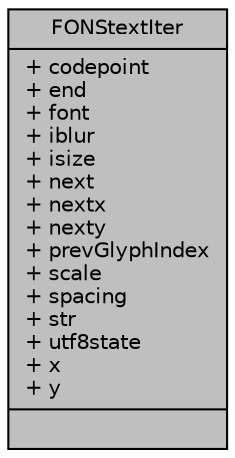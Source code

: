 digraph "FONStextIter"
{
  edge [fontname="Helvetica",fontsize="10",labelfontname="Helvetica",labelfontsize="10"];
  node [fontname="Helvetica",fontsize="10",shape=record];
  Node1 [label="{FONStextIter\n|+ codepoint\l+ end\l+ font\l+ iblur\l+ isize\l+ next\l+ nextx\l+ nexty\l+ prevGlyphIndex\l+ scale\l+ spacing\l+ str\l+ utf8state\l+ x\l+ y\l|}",height=0.2,width=0.4,color="black", fillcolor="grey75", style="filled", fontcolor="black"];
}
